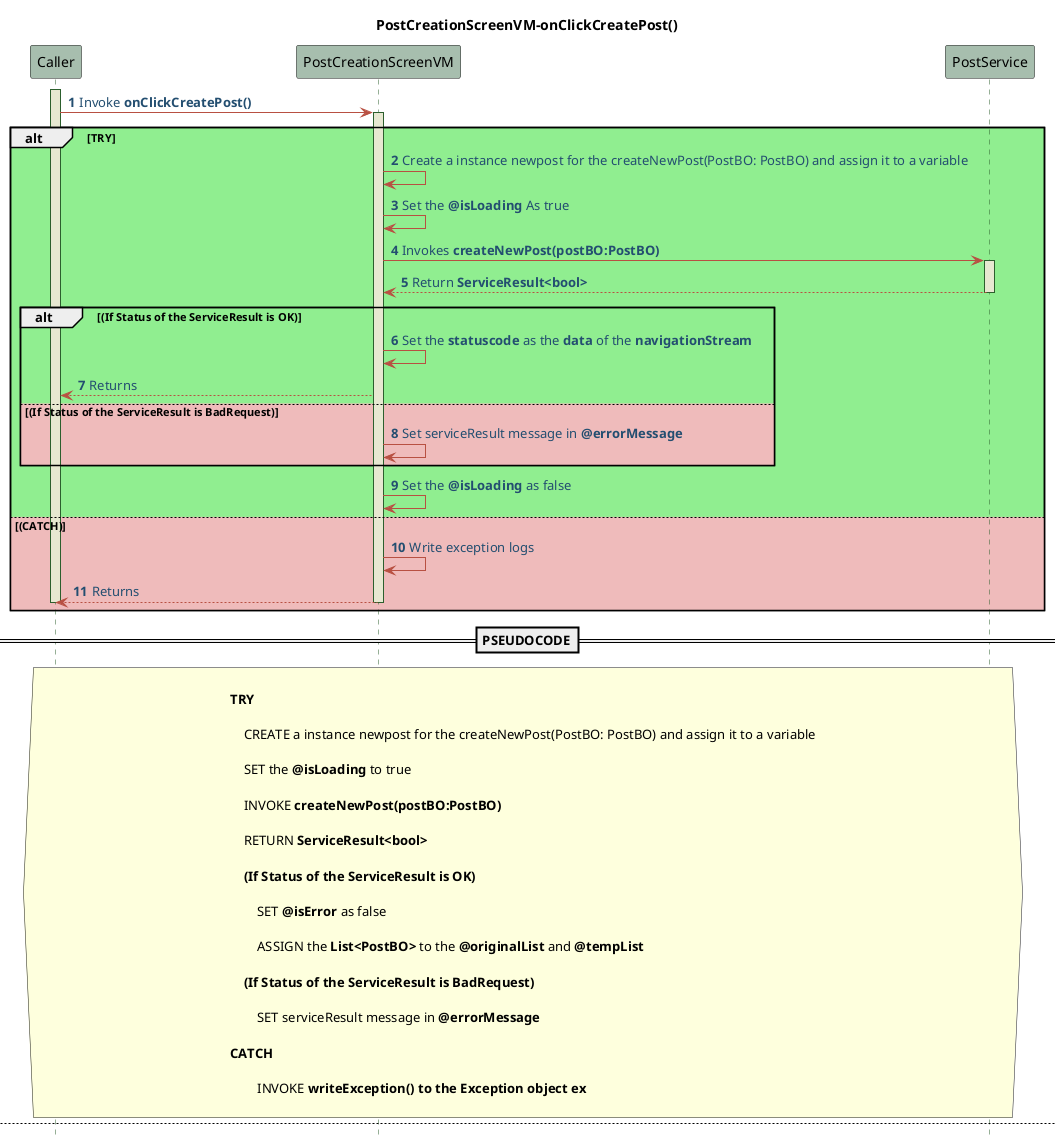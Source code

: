 @startuml PostCreationScreenVM-Sequence-Pseudo-Diagram 

!define POSITIVERESPONSE 90EE90
!define NEGATIVEERESPONSE EFBBBB
!define NUETRALRESPONSE F2DC79
skinparam sequence{
    ParticipantBackgroundColor #A7BEAE
    LifeLineBackgroundColor #E7E8D1
    LifeLineBorderColor #2C5F2D
    ActorBackgroundColor #FC766AFF
    ActorBorderColor #FC766AFF
    ArrowColor #B85042
    ArrowFontColor #234E70
}

title PostCreationScreenVM-**onClickCreatePost()**
autonumber 1
hide footbox 
activate Caller 
Caller -> PostCreationScreenVM: Invoke **onClickCreatePost()**
activate PostCreationScreenVM
alt #POSITIVERESPONSE TRY
PostCreationScreenVM -> PostCreationScreenVM: Create a instance newpost for the createNewPost(PostBO: PostBO) and assign it to a variable
PostCreationScreenVM -> PostCreationScreenVM: Set the **@isLoading** As true
PostCreationScreenVM -> PostService: Invokes **createNewPost(postBO:PostBO)**
activate PostService
PostService --> PostCreationScreenVM: Return **ServiceResult<bool>**
deactivate PostService
alt #POSITIVERESPONSE (If Status of the ServiceResult is OK)
PostCreationScreenVM -> PostCreationScreenVM: Set the **statuscode** as the **data** of the **navigationStream**
PostCreationScreenVM --> Caller: Returns 
else #NEGATIVEERESPONSE (If Status of the ServiceResult is BadRequest)
PostCreationScreenVM -> PostCreationScreenVM: Set serviceResult message in **@errorMessage**
end 
PostCreationScreenVM -> PostCreationScreenVM: Set the **@isLoading** as false
else #NEGATIVEERESPONSE (CATCH)
PostCreationScreenVM -> PostCreationScreenVM: Write exception logs
PostCreationScreenVM --> Caller: Returns
deactivate PostCreationScreenVM
deactivate Caller
end

==PSEUDOCODE==
hnote across

**TRY**

    CREATE a instance newpost for the createNewPost(PostBO: PostBO) and assign it to a variable

    SET the **@isLoading** to true

    INVOKE **createNewPost(postBO:PostBO)**

    RETURN **ServiceResult<bool>**

    **(If Status of the ServiceResult is OK)**

        SET **@isError** as false 

        ASSIGN the **List<PostBO>** to the **@originalList** and **@tempList**

    **(If Status of the ServiceResult is BadRequest)**

        SET serviceResult message in **@errorMessage**
        
**CATCH**

        INVOKE **writeException() to the Exception object ex**

endnote


newpage PostCreationScreen-onTitleChange(title:String)
autonumber 1
Hide footbox 
Caller -> PostCreationScreenVM: Invoke **onTitleChange(description)**
alt TRY
activate Caller
activate PostCreationScreenVM
PostCreationScreenVM -> PostCreationScreenVM: Add the **textField** data to the **textFieldStream**
PostCreationScreenVM --> Caller: Returns
else #NEGATIVEERESPONSE (CATCH)
PostCreationScreenVM -> PostCreationScreenVM: Write exception logs
PostCreationScreenVM --> Caller: Returns
deactivate PostCreationScreenVM
deactivate Caller
end

==PSEUDOCODE==
hnote across 
**TRY**

        ADD the **textField** data to the **textFieldStream**

**CATCH**

    INVOKE **writeException() to the Exception object ex**

endnote

newpage PostCreationScreen-onDescriptionChange(description:String)
autonumber 
Hide footbox 
Caller -> PostCreationScreenVM: Invoke **onDescriptionChange(description)**
alt TRY
activate Caller
activate PostCreationScreenVM
PostCreationScreenVM -> PostCreationScreenVM: Add the **textField** data to the **textFieldStream**
PostCreationScreenVM --> Caller: Returns
else #NEGATIVEERESPONSE (CATCH)
PostCreationScreenVM -> PostCreationScreenVM: Write exception logs
PostCreationScreenVM --> Caller: Returns
deactivate PostCreationScreenVM
deactivate Caller
end
==PSEUDOCODE==
hnote across 
**TRY**

        ADD the **textField** data to the **textFieldStream**

**CATCH**

    INVOKE **writeException() to the Exception object ex**

endnote

newpage PostCreationScreenVM - navigateToLandingScreen()
autonumber 1
hide footbox 
Caller -> PostCreationScreenVM: Invoke **navigateToLandingScreen()**
activate Caller
alt TRY 
activate PostCreationScreenVM
PostCreationScreenVM -> PostCreationScreenVM: Add the navigator pop to the **navigationStream**
PostCreationScreenVM --> Caller: Display the **LandingScreen**
else #NEGATIVEERESPONSE (CATCH)
PostCreationScreenVM -> PostCreationScreenVM: Write exception logs
PostCreationScreenVM --> Caller: Returns
deactivate PostCreationScreenVM
deactivate Caller
end
==PSEUDOCODE==
hnote across 
**TRY**
          
    ADD the **navigationpush** to the navigator Stream

    DISPLAY the CreationResponseScreen

**CATCH**

    INVOKE **writeException() to the Exception object ex**

endnote

newpage PostCreationScreenVM - navigateToCreationResponseScreen()
autonumber 1
hide footbox 
Caller -> PostCreationScreenVM: Invoke **navigateToCreationResponseScreen()**
activate Caller
alt TRY 
activate PostCreationScreenVM
PostCreationScreenVM -> PostCreationScreenVM: Add the navigator push to the **navigationStream**
PostCreationScreenVM --> Caller: Display the **CreationResponseScreen**
else #NEGATIVEERESPONSE (CATCH)
PostCreationScreenVM -> PostCreationScreenVM: Write exception logs
PostCreationScreenVM --> Caller: Returns
deactivate PostCreationScreenVM
deactivate Caller
end
==PSEUDOCODE==
hnote across 
**TRY**
          
    ADD the **navigationpush** to the navigator Stream

    DISPLAY the CreationResponseScreen

**CATCH**

    INVOKE **writeException() to the Exception object ex**

endnote
@enduml